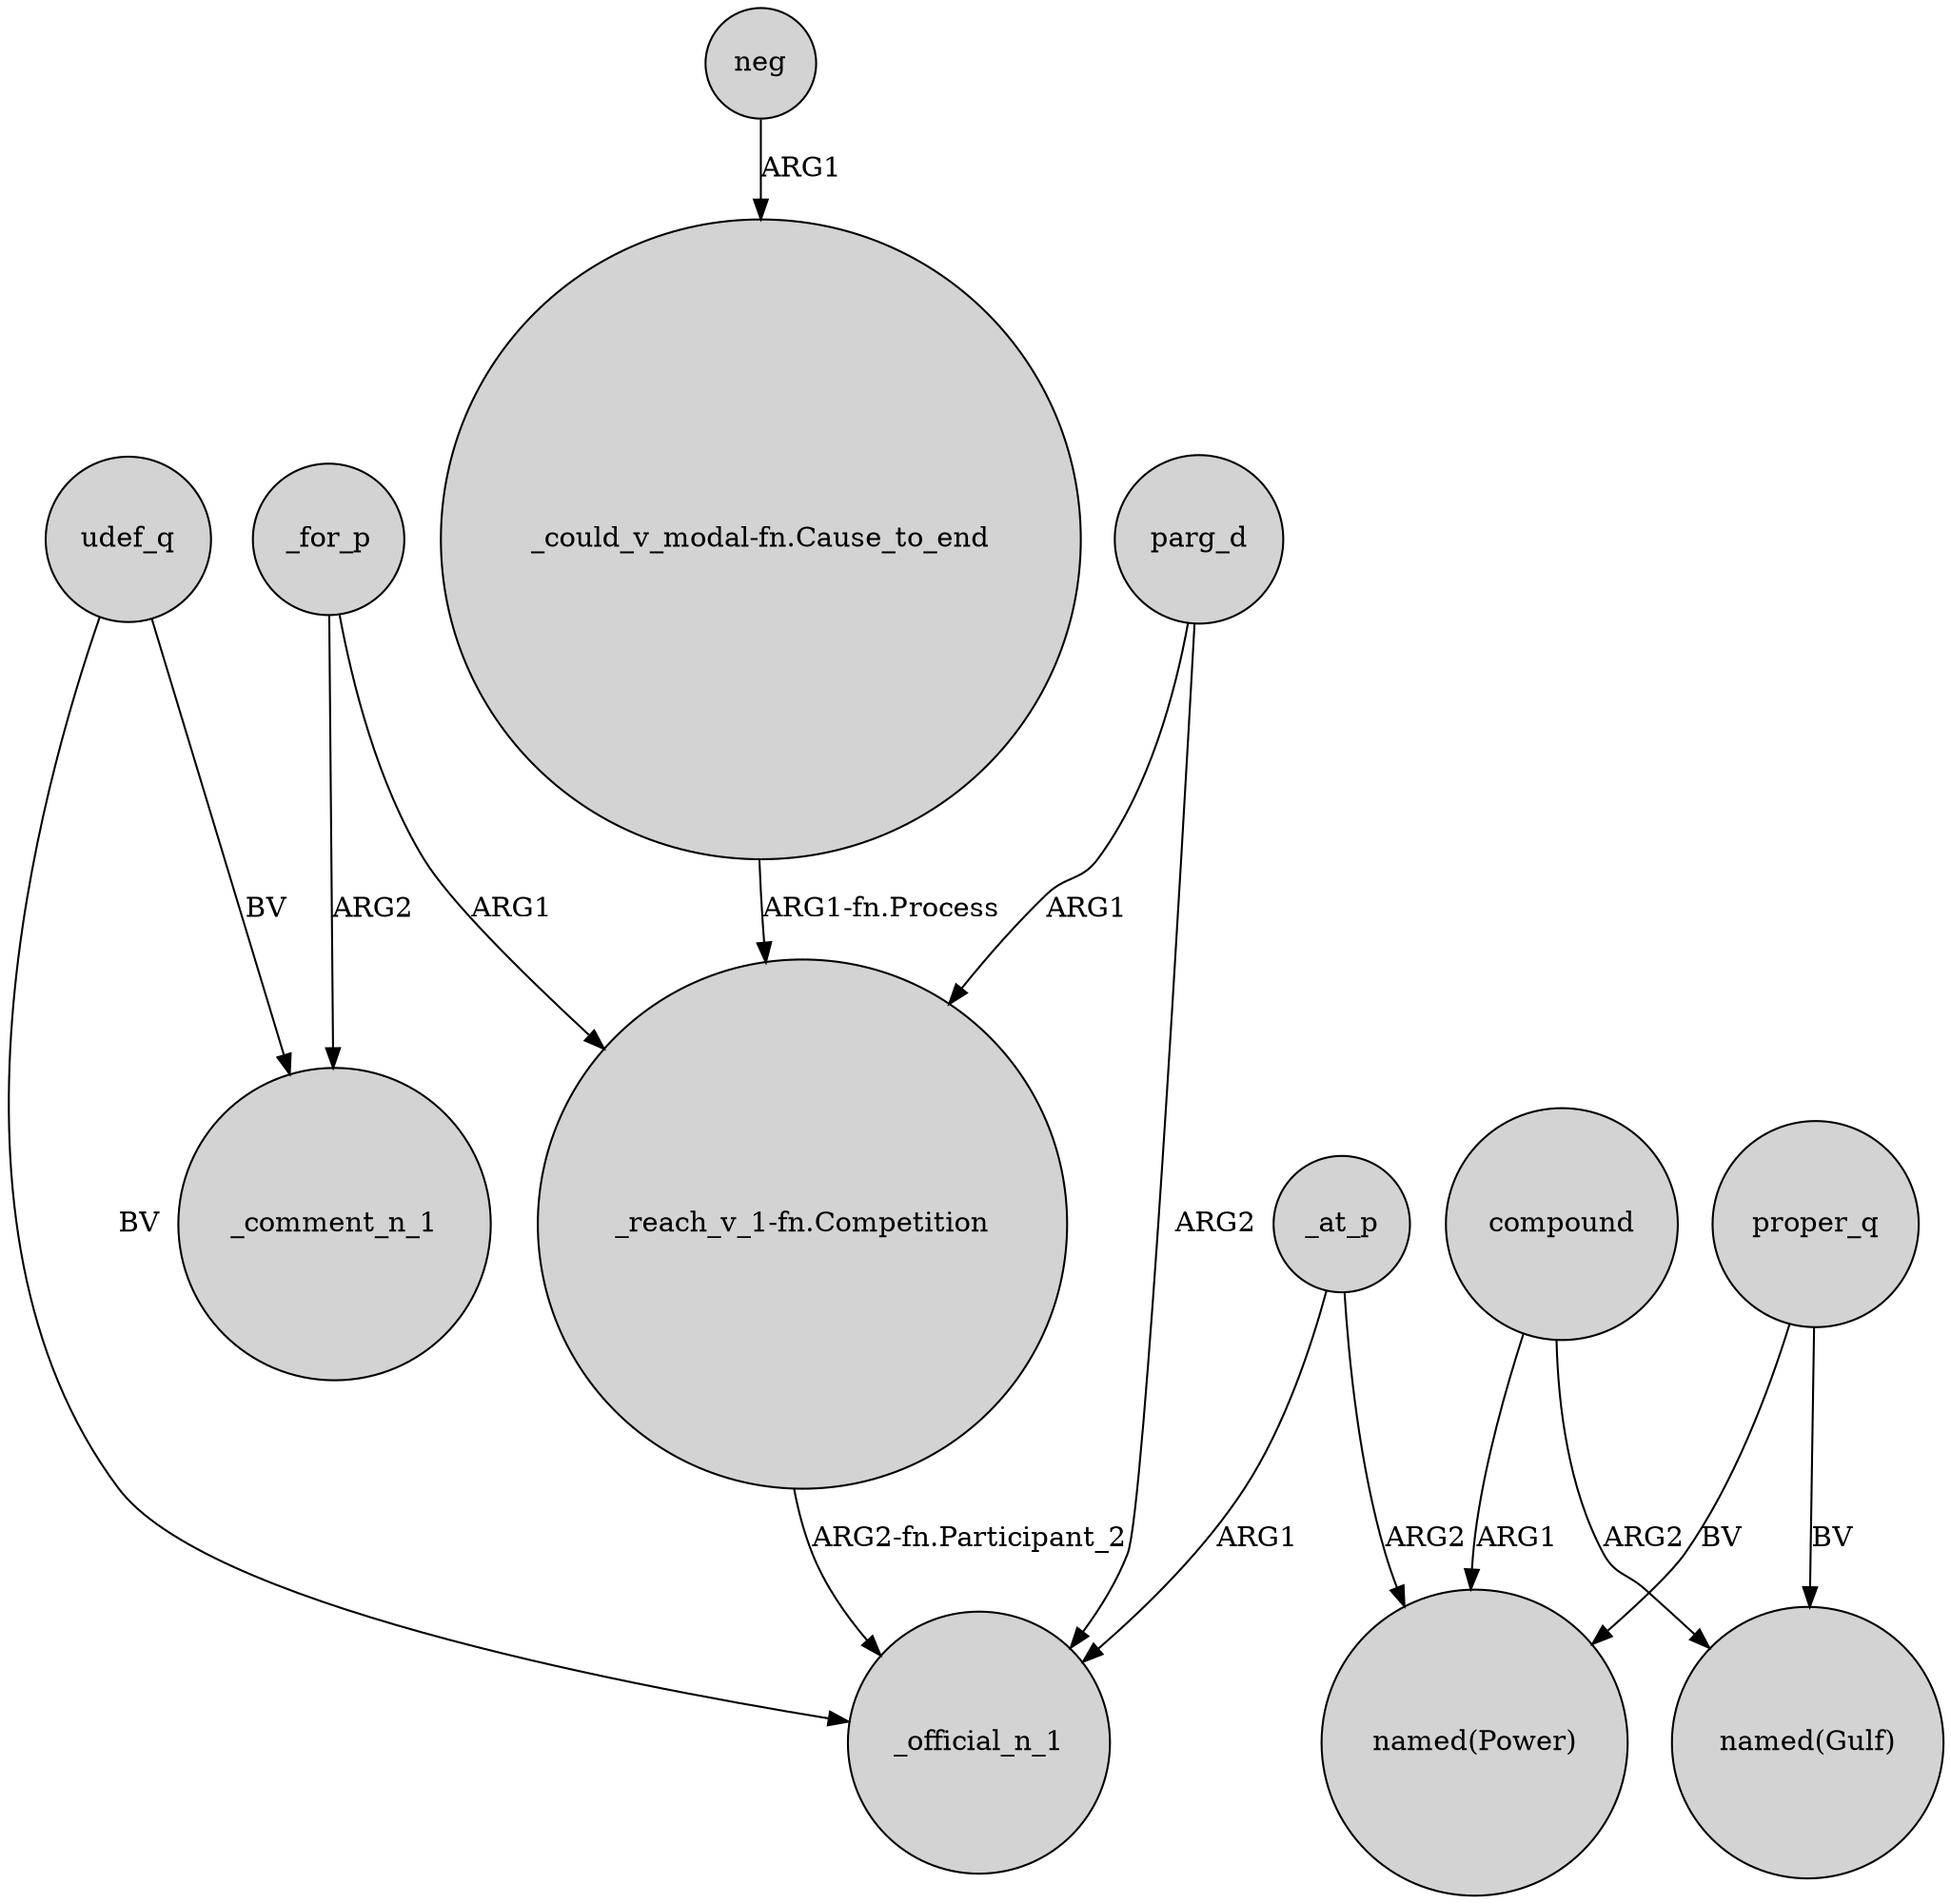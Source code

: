 digraph {
	node [shape=circle style=filled]
	_at_p -> _official_n_1 [label=ARG1]
	neg -> "_could_v_modal-fn.Cause_to_end" [label=ARG1]
	udef_q -> _official_n_1 [label=BV]
	parg_d -> _official_n_1 [label=ARG2]
	udef_q -> _comment_n_1 [label=BV]
	_at_p -> "named(Power)" [label=ARG2]
	proper_q -> "named(Gulf)" [label=BV]
	_for_p -> "_reach_v_1-fn.Competition" [label=ARG1]
	"_reach_v_1-fn.Competition" -> _official_n_1 [label="ARG2-fn.Participant_2"]
	compound -> "named(Gulf)" [label=ARG2]
	parg_d -> "_reach_v_1-fn.Competition" [label=ARG1]
	proper_q -> "named(Power)" [label=BV]
	"_could_v_modal-fn.Cause_to_end" -> "_reach_v_1-fn.Competition" [label="ARG1-fn.Process"]
	_for_p -> _comment_n_1 [label=ARG2]
	compound -> "named(Power)" [label=ARG1]
}

